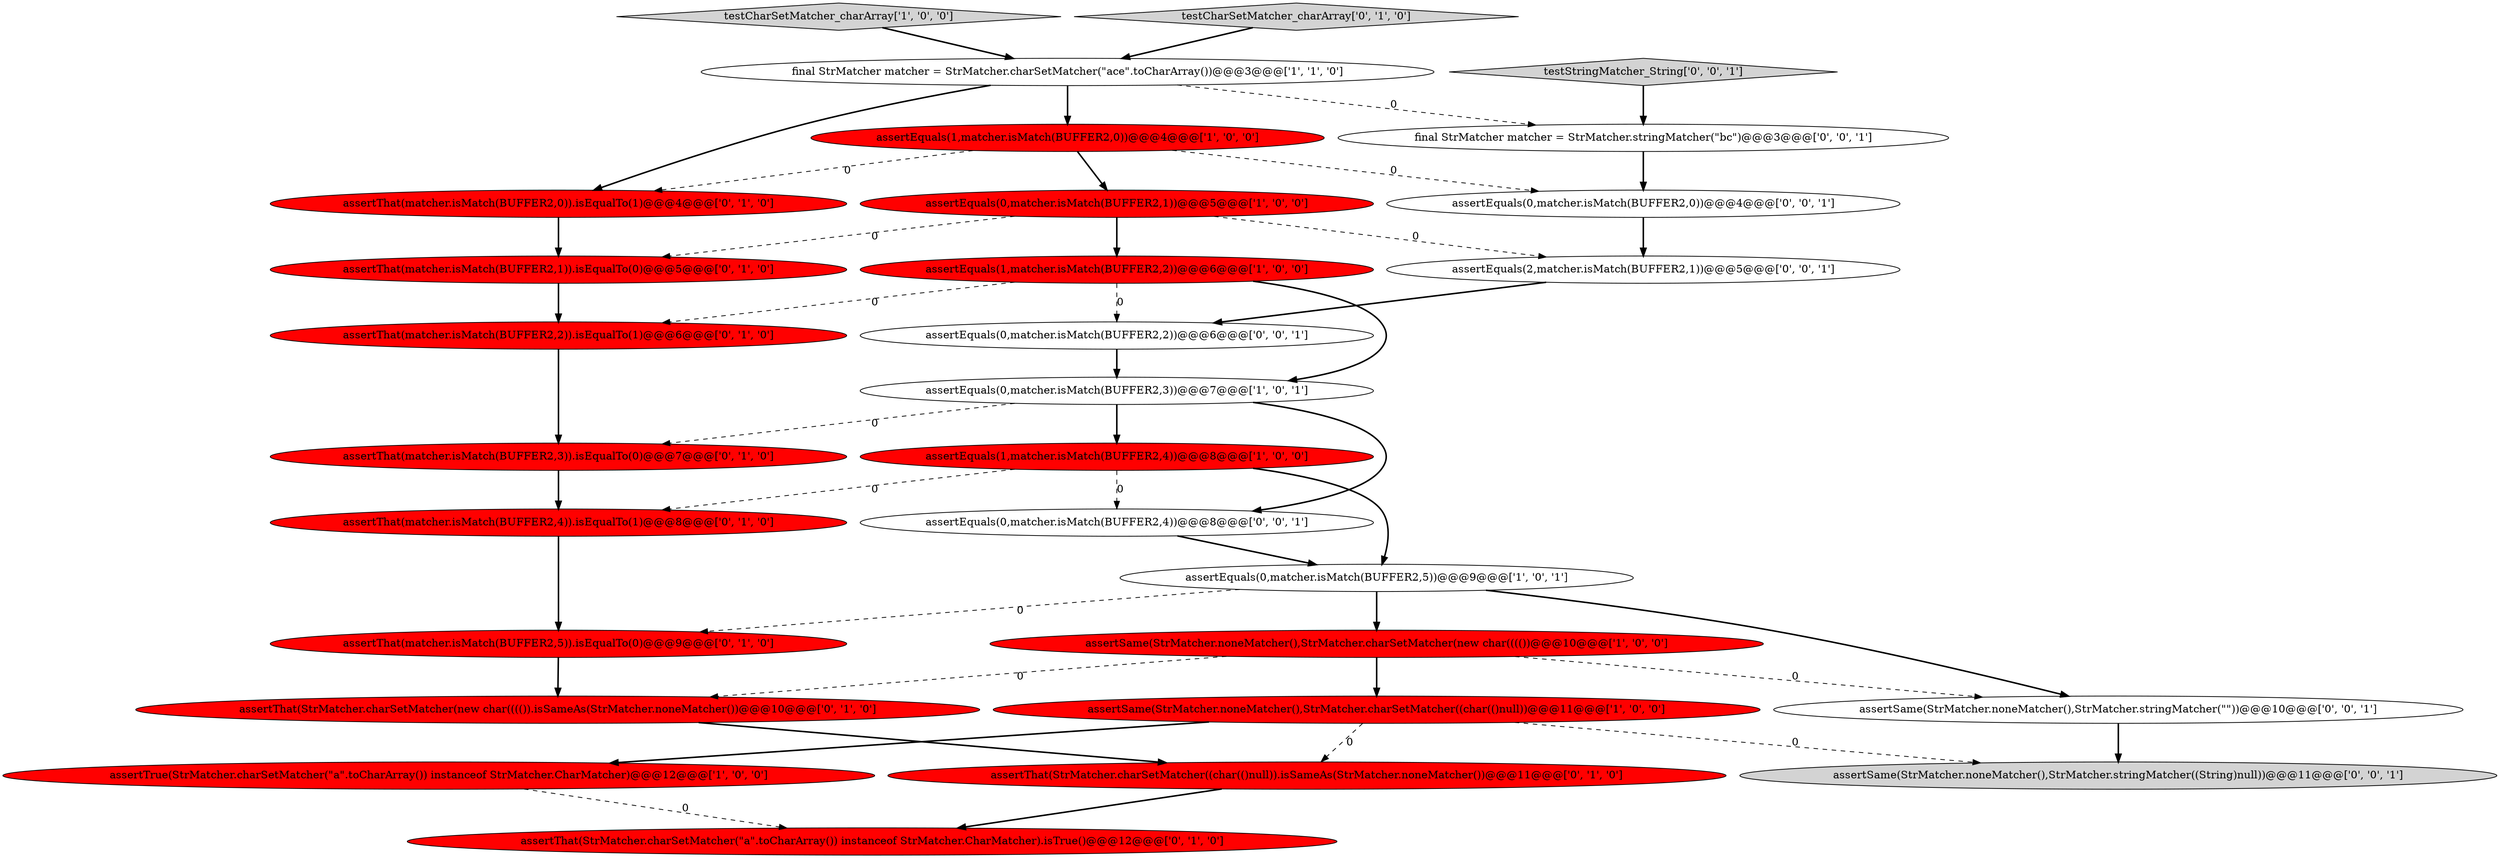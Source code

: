 digraph {
16 [style = filled, label = "assertThat(matcher.isMatch(BUFFER2,4)).isEqualTo(1)@@@8@@@['0', '1', '0']", fillcolor = red, shape = ellipse image = "AAA1AAABBB2BBB"];
9 [style = filled, label = "assertEquals(0,matcher.isMatch(BUFFER2,3))@@@7@@@['1', '0', '1']", fillcolor = white, shape = ellipse image = "AAA0AAABBB1BBB"];
19 [style = filled, label = "assertThat(matcher.isMatch(BUFFER2,1)).isEqualTo(0)@@@5@@@['0', '1', '0']", fillcolor = red, shape = ellipse image = "AAA1AAABBB2BBB"];
14 [style = filled, label = "assertThat(StrMatcher.charSetMatcher(\"a\".toCharArray()) instanceof StrMatcher.CharMatcher).isTrue()@@@12@@@['0', '1', '0']", fillcolor = red, shape = ellipse image = "AAA1AAABBB2BBB"];
4 [style = filled, label = "assertEquals(0,matcher.isMatch(BUFFER2,1))@@@5@@@['1', '0', '0']", fillcolor = red, shape = ellipse image = "AAA1AAABBB1BBB"];
2 [style = filled, label = "testCharSetMatcher_charArray['1', '0', '0']", fillcolor = lightgray, shape = diamond image = "AAA0AAABBB1BBB"];
21 [style = filled, label = "assertEquals(0,matcher.isMatch(BUFFER2,0))@@@4@@@['0', '0', '1']", fillcolor = white, shape = ellipse image = "AAA0AAABBB3BBB"];
17 [style = filled, label = "assertThat(matcher.isMatch(BUFFER2,0)).isEqualTo(1)@@@4@@@['0', '1', '0']", fillcolor = red, shape = ellipse image = "AAA1AAABBB2BBB"];
6 [style = filled, label = "final StrMatcher matcher = StrMatcher.charSetMatcher(\"ace\".toCharArray())@@@3@@@['1', '1', '0']", fillcolor = white, shape = ellipse image = "AAA0AAABBB1BBB"];
28 [style = filled, label = "assertEquals(2,matcher.isMatch(BUFFER2,1))@@@5@@@['0', '0', '1']", fillcolor = white, shape = ellipse image = "AAA0AAABBB3BBB"];
3 [style = filled, label = "assertEquals(1,matcher.isMatch(BUFFER2,2))@@@6@@@['1', '0', '0']", fillcolor = red, shape = ellipse image = "AAA1AAABBB1BBB"];
0 [style = filled, label = "assertSame(StrMatcher.noneMatcher(),StrMatcher.charSetMatcher((char(()null))@@@11@@@['1', '0', '0']", fillcolor = red, shape = ellipse image = "AAA1AAABBB1BBB"];
25 [style = filled, label = "assertEquals(0,matcher.isMatch(BUFFER2,4))@@@8@@@['0', '0', '1']", fillcolor = white, shape = ellipse image = "AAA0AAABBB3BBB"];
11 [style = filled, label = "assertThat(StrMatcher.charSetMatcher((char(()null)).isSameAs(StrMatcher.noneMatcher())@@@11@@@['0', '1', '0']", fillcolor = red, shape = ellipse image = "AAA1AAABBB2BBB"];
18 [style = filled, label = "assertThat(matcher.isMatch(BUFFER2,5)).isEqualTo(0)@@@9@@@['0', '1', '0']", fillcolor = red, shape = ellipse image = "AAA1AAABBB2BBB"];
20 [style = filled, label = "assertThat(matcher.isMatch(BUFFER2,2)).isEqualTo(1)@@@6@@@['0', '1', '0']", fillcolor = red, shape = ellipse image = "AAA1AAABBB2BBB"];
8 [style = filled, label = "assertTrue(StrMatcher.charSetMatcher(\"a\".toCharArray()) instanceof StrMatcher.CharMatcher)@@@12@@@['1', '0', '0']", fillcolor = red, shape = ellipse image = "AAA1AAABBB1BBB"];
24 [style = filled, label = "assertSame(StrMatcher.noneMatcher(),StrMatcher.stringMatcher((String)null))@@@11@@@['0', '0', '1']", fillcolor = lightgray, shape = ellipse image = "AAA0AAABBB3BBB"];
12 [style = filled, label = "assertThat(StrMatcher.charSetMatcher(new char(((()).isSameAs(StrMatcher.noneMatcher())@@@10@@@['0', '1', '0']", fillcolor = red, shape = ellipse image = "AAA1AAABBB2BBB"];
22 [style = filled, label = "final StrMatcher matcher = StrMatcher.stringMatcher(\"bc\")@@@3@@@['0', '0', '1']", fillcolor = white, shape = ellipse image = "AAA0AAABBB3BBB"];
5 [style = filled, label = "assertEquals(1,matcher.isMatch(BUFFER2,4))@@@8@@@['1', '0', '0']", fillcolor = red, shape = ellipse image = "AAA1AAABBB1BBB"];
13 [style = filled, label = "assertThat(matcher.isMatch(BUFFER2,3)).isEqualTo(0)@@@7@@@['0', '1', '0']", fillcolor = red, shape = ellipse image = "AAA1AAABBB2BBB"];
26 [style = filled, label = "testStringMatcher_String['0', '0', '1']", fillcolor = lightgray, shape = diamond image = "AAA0AAABBB3BBB"];
7 [style = filled, label = "assertEquals(0,matcher.isMatch(BUFFER2,5))@@@9@@@['1', '0', '1']", fillcolor = white, shape = ellipse image = "AAA0AAABBB1BBB"];
10 [style = filled, label = "assertSame(StrMatcher.noneMatcher(),StrMatcher.charSetMatcher(new char(((())@@@10@@@['1', '0', '0']", fillcolor = red, shape = ellipse image = "AAA1AAABBB1BBB"];
27 [style = filled, label = "assertSame(StrMatcher.noneMatcher(),StrMatcher.stringMatcher(\"\"))@@@10@@@['0', '0', '1']", fillcolor = white, shape = ellipse image = "AAA0AAABBB3BBB"];
15 [style = filled, label = "testCharSetMatcher_charArray['0', '1', '0']", fillcolor = lightgray, shape = diamond image = "AAA0AAABBB2BBB"];
23 [style = filled, label = "assertEquals(0,matcher.isMatch(BUFFER2,2))@@@6@@@['0', '0', '1']", fillcolor = white, shape = ellipse image = "AAA0AAABBB3BBB"];
1 [style = filled, label = "assertEquals(1,matcher.isMatch(BUFFER2,0))@@@4@@@['1', '0', '0']", fillcolor = red, shape = ellipse image = "AAA1AAABBB1BBB"];
6->17 [style = bold, label=""];
4->3 [style = bold, label=""];
1->4 [style = bold, label=""];
16->18 [style = bold, label=""];
20->13 [style = bold, label=""];
7->18 [style = dashed, label="0"];
11->14 [style = bold, label=""];
7->10 [style = bold, label=""];
2->6 [style = bold, label=""];
19->20 [style = bold, label=""];
12->11 [style = bold, label=""];
10->12 [style = dashed, label="0"];
18->12 [style = bold, label=""];
22->21 [style = bold, label=""];
15->6 [style = bold, label=""];
0->11 [style = dashed, label="0"];
1->21 [style = dashed, label="0"];
5->25 [style = dashed, label="0"];
8->14 [style = dashed, label="0"];
10->27 [style = dashed, label="0"];
25->7 [style = bold, label=""];
17->19 [style = bold, label=""];
13->16 [style = bold, label=""];
6->22 [style = dashed, label="0"];
26->22 [style = bold, label=""];
21->28 [style = bold, label=""];
4->28 [style = dashed, label="0"];
5->16 [style = dashed, label="0"];
3->9 [style = bold, label=""];
3->23 [style = dashed, label="0"];
6->1 [style = bold, label=""];
1->17 [style = dashed, label="0"];
28->23 [style = bold, label=""];
9->25 [style = bold, label=""];
10->0 [style = bold, label=""];
3->20 [style = dashed, label="0"];
9->13 [style = dashed, label="0"];
0->8 [style = bold, label=""];
7->27 [style = bold, label=""];
9->5 [style = bold, label=""];
0->24 [style = dashed, label="0"];
5->7 [style = bold, label=""];
4->19 [style = dashed, label="0"];
27->24 [style = bold, label=""];
23->9 [style = bold, label=""];
}

